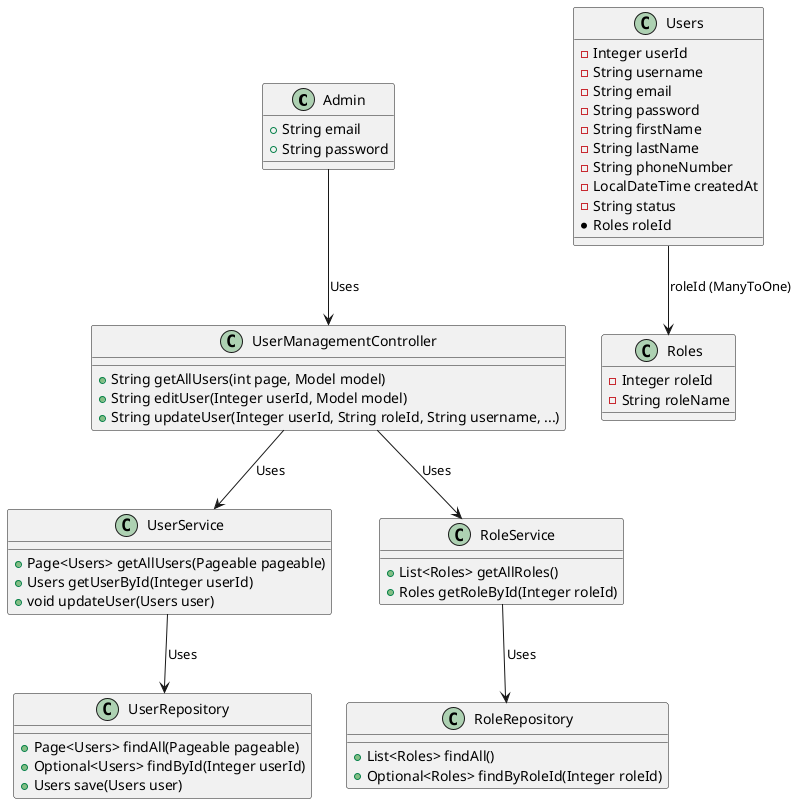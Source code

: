 
@startuml

class Admin {
    + String email
    + String password
}

class UserManagementController {
    + String getAllUsers(int page, Model model)
    + String editUser(Integer userId, Model model)
    + String updateUser(Integer userId, String roleId, String username, ...)
}

class UserService {
    + Page<Users> getAllUsers(Pageable pageable)
    + Users getUserById(Integer userId)
    + void updateUser(Users user)
}

class RoleService {
    + List<Roles> getAllRoles()
    + Roles getRoleById(Integer roleId)
}

class UserRepository {
    + Page<Users> findAll(Pageable pageable)
    + Optional<Users> findById(Integer userId)
    + Users save(Users user)
}

class RoleRepository {
    + List<Roles> findAll()
    + Optional<Roles> findByRoleId(Integer roleId)
}

class Users {
    - Integer userId
    - String username
    - String email
    - String password
    - String firstName
    - String lastName
    - String phoneNumber
    - LocalDateTime createdAt
    - String status
    * Roles roleId
}

class Roles {
    - Integer roleId
    - String roleName
}

Admin --> UserManagementController : Uses
UserManagementController --> UserService : Uses
UserManagementController --> RoleService : Uses
UserService --> UserRepository : Uses
RoleService --> RoleRepository : Uses
Users --> Roles : roleId (ManyToOne)

@enduml
